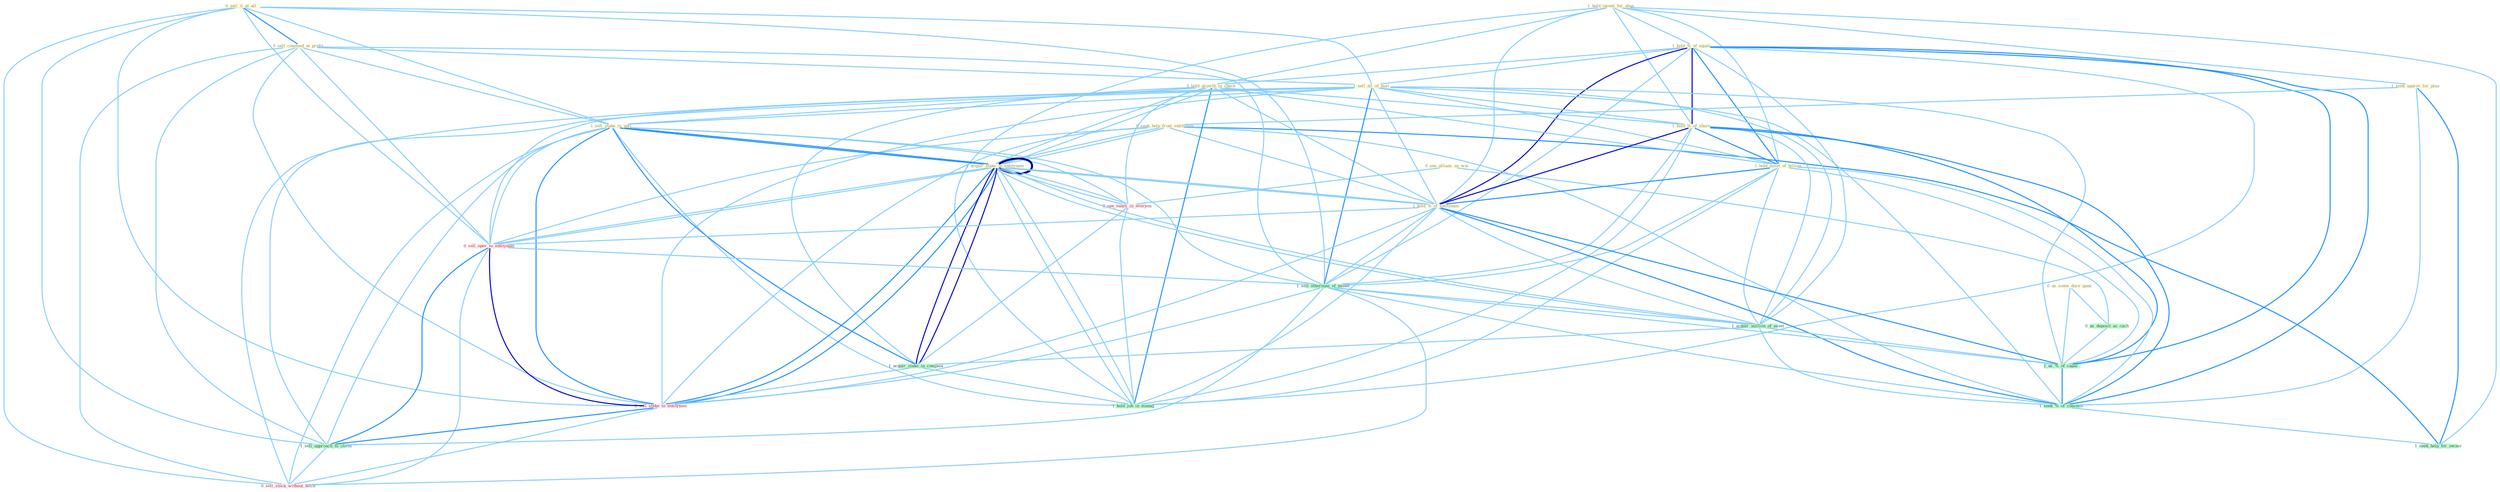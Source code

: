 Graph G{ 
    node
    [shape=polygon,style=filled,width=.5,height=.06,color="#BDFCC9",fixedsize=true,fontsize=4,
    fontcolor="#2f4f4f"];
    {node
    [color="#ffffe0", fontcolor="#8b7d6b"] "0_sell_it_at_all " "1_hold_incent_for_abus " "1_hold_%_of_equiti " "1_seek_approv_for_plan " "0_us_some_dure_quak " "0_seek_help_from_entitynam " "0_sell_commod_at_profit " "0_see_allianc_as_wai " "0_hold_growth_in_check " "1_sell_all_of_busi " "1_sell_stake_in_unit " "1_hold_%_of_share " "1_hold_asset_of_billion " "1_acquir_stake_in_entitynam " "1_hold_%_of_entitynam "}
{node [color="#fff0f5", fontcolor="#b22222"] "0_sell_oper_to_entitynam " "0_see_vaniti_in_everyon " "0_sell_stake_to_entitynam " "0_sell_stock_without_hitch "}
edge [color="#B0E2FF"];

	"0_sell_it_at_all " -- "0_sell_commod_at_profit " [w="2", color="#1e90ff" , len=0.8];
	"0_sell_it_at_all " -- "1_sell_all_of_busi " [w="1", color="#87cefa" ];
	"0_sell_it_at_all " -- "1_sell_stake_in_unit " [w="1", color="#87cefa" ];
	"0_sell_it_at_all " -- "0_sell_oper_to_entitynam " [w="1", color="#87cefa" ];
	"0_sell_it_at_all " -- "1_sell_othernum_of_model " [w="1", color="#87cefa" ];
	"0_sell_it_at_all " -- "0_sell_stake_to_entitynam " [w="1", color="#87cefa" ];
	"0_sell_it_at_all " -- "1_sell_approach_to_client " [w="1", color="#87cefa" ];
	"0_sell_it_at_all " -- "0_sell_stock_without_hitch " [w="1", color="#87cefa" ];
	"1_hold_incent_for_abus " -- "1_hold_%_of_equiti " [w="1", color="#87cefa" ];
	"1_hold_incent_for_abus " -- "1_seek_approv_for_plan " [w="1", color="#87cefa" ];
	"1_hold_incent_for_abus " -- "0_hold_growth_in_check " [w="1", color="#87cefa" ];
	"1_hold_incent_for_abus " -- "1_hold_%_of_share " [w="1", color="#87cefa" ];
	"1_hold_incent_for_abus " -- "1_hold_asset_of_billion " [w="1", color="#87cefa" ];
	"1_hold_incent_for_abus " -- "1_hold_%_of_entitynam " [w="1", color="#87cefa" ];
	"1_hold_incent_for_abus " -- "1_hold_job_in_manag " [w="1", color="#87cefa" ];
	"1_hold_incent_for_abus " -- "1_seek_help_for_owner " [w="1", color="#87cefa" ];
	"1_hold_%_of_equiti " -- "0_hold_growth_in_check " [w="1", color="#87cefa" ];
	"1_hold_%_of_equiti " -- "1_sell_all_of_busi " [w="1", color="#87cefa" ];
	"1_hold_%_of_equiti " -- "1_hold_%_of_share " [w="3", color="#0000cd" , len=0.6];
	"1_hold_%_of_equiti " -- "1_hold_asset_of_billion " [w="2", color="#1e90ff" , len=0.8];
	"1_hold_%_of_equiti " -- "1_hold_%_of_entitynam " [w="3", color="#0000cd" , len=0.6];
	"1_hold_%_of_equiti " -- "1_sell_othernum_of_model " [w="1", color="#87cefa" ];
	"1_hold_%_of_equiti " -- "1_acquir_million_of_asset " [w="1", color="#87cefa" ];
	"1_hold_%_of_equiti " -- "1_us_%_of_capac " [w="2", color="#1e90ff" , len=0.8];
	"1_hold_%_of_equiti " -- "1_hold_job_in_manag " [w="1", color="#87cefa" ];
	"1_hold_%_of_equiti " -- "1_seek_%_of_concern " [w="2", color="#1e90ff" , len=0.8];
	"1_seek_approv_for_plan " -- "0_seek_help_from_entitynam " [w="1", color="#87cefa" ];
	"1_seek_approv_for_plan " -- "1_seek_%_of_concern " [w="1", color="#87cefa" ];
	"1_seek_approv_for_plan " -- "1_seek_help_for_owner " [w="2", color="#1e90ff" , len=0.8];
	"0_us_some_dure_quak " -- "0_us_deposit_as_cach " [w="1", color="#87cefa" ];
	"0_us_some_dure_quak " -- "1_us_%_of_capac " [w="1", color="#87cefa" ];
	"0_seek_help_from_entitynam " -- "1_acquir_stake_in_entitynam " [w="1", color="#87cefa" ];
	"0_seek_help_from_entitynam " -- "1_hold_%_of_entitynam " [w="1", color="#87cefa" ];
	"0_seek_help_from_entitynam " -- "0_sell_oper_to_entitynam " [w="1", color="#87cefa" ];
	"0_seek_help_from_entitynam " -- "1_acquir_stake_in_entitynam " [w="1", color="#87cefa" ];
	"0_seek_help_from_entitynam " -- "0_sell_stake_to_entitynam " [w="1", color="#87cefa" ];
	"0_seek_help_from_entitynam " -- "1_seek_%_of_concern " [w="1", color="#87cefa" ];
	"0_seek_help_from_entitynam " -- "1_seek_help_for_owner " [w="2", color="#1e90ff" , len=0.8];
	"0_sell_commod_at_profit " -- "1_sell_all_of_busi " [w="1", color="#87cefa" ];
	"0_sell_commod_at_profit " -- "1_sell_stake_in_unit " [w="1", color="#87cefa" ];
	"0_sell_commod_at_profit " -- "0_sell_oper_to_entitynam " [w="1", color="#87cefa" ];
	"0_sell_commod_at_profit " -- "1_sell_othernum_of_model " [w="1", color="#87cefa" ];
	"0_sell_commod_at_profit " -- "0_sell_stake_to_entitynam " [w="1", color="#87cefa" ];
	"0_sell_commod_at_profit " -- "1_sell_approach_to_client " [w="1", color="#87cefa" ];
	"0_sell_commod_at_profit " -- "0_sell_stock_without_hitch " [w="1", color="#87cefa" ];
	"0_see_allianc_as_wai " -- "0_see_vaniti_in_everyon " [w="1", color="#87cefa" ];
	"0_see_allianc_as_wai " -- "0_us_deposit_as_cach " [w="1", color="#87cefa" ];
	"0_hold_growth_in_check " -- "1_sell_stake_in_unit " [w="1", color="#87cefa" ];
	"0_hold_growth_in_check " -- "1_hold_%_of_share " [w="1", color="#87cefa" ];
	"0_hold_growth_in_check " -- "1_hold_asset_of_billion " [w="1", color="#87cefa" ];
	"0_hold_growth_in_check " -- "1_acquir_stake_in_entitynam " [w="1", color="#87cefa" ];
	"0_hold_growth_in_check " -- "1_hold_%_of_entitynam " [w="1", color="#87cefa" ];
	"0_hold_growth_in_check " -- "0_see_vaniti_in_everyon " [w="1", color="#87cefa" ];
	"0_hold_growth_in_check " -- "1_acquir_stake_in_entitynam " [w="1", color="#87cefa" ];
	"0_hold_growth_in_check " -- "1_acquir_stake_in_compani " [w="1", color="#87cefa" ];
	"0_hold_growth_in_check " -- "1_hold_job_in_manag " [w="2", color="#1e90ff" , len=0.8];
	"1_sell_all_of_busi " -- "1_sell_stake_in_unit " [w="1", color="#87cefa" ];
	"1_sell_all_of_busi " -- "1_hold_%_of_share " [w="1", color="#87cefa" ];
	"1_sell_all_of_busi " -- "1_hold_asset_of_billion " [w="1", color="#87cefa" ];
	"1_sell_all_of_busi " -- "1_hold_%_of_entitynam " [w="1", color="#87cefa" ];
	"1_sell_all_of_busi " -- "0_sell_oper_to_entitynam " [w="1", color="#87cefa" ];
	"1_sell_all_of_busi " -- "1_sell_othernum_of_model " [w="2", color="#1e90ff" , len=0.8];
	"1_sell_all_of_busi " -- "1_acquir_million_of_asset " [w="1", color="#87cefa" ];
	"1_sell_all_of_busi " -- "0_sell_stake_to_entitynam " [w="1", color="#87cefa" ];
	"1_sell_all_of_busi " -- "1_us_%_of_capac " [w="1", color="#87cefa" ];
	"1_sell_all_of_busi " -- "1_sell_approach_to_client " [w="1", color="#87cefa" ];
	"1_sell_all_of_busi " -- "0_sell_stock_without_hitch " [w="1", color="#87cefa" ];
	"1_sell_all_of_busi " -- "1_seek_%_of_concern " [w="1", color="#87cefa" ];
	"1_sell_stake_in_unit " -- "1_acquir_stake_in_entitynam " [w="2", color="#1e90ff" , len=0.8];
	"1_sell_stake_in_unit " -- "0_sell_oper_to_entitynam " [w="1", color="#87cefa" ];
	"1_sell_stake_in_unit " -- "1_sell_othernum_of_model " [w="1", color="#87cefa" ];
	"1_sell_stake_in_unit " -- "0_see_vaniti_in_everyon " [w="1", color="#87cefa" ];
	"1_sell_stake_in_unit " -- "1_acquir_stake_in_entitynam " [w="2", color="#1e90ff" , len=0.8];
	"1_sell_stake_in_unit " -- "1_acquir_stake_in_compani " [w="2", color="#1e90ff" , len=0.8];
	"1_sell_stake_in_unit " -- "0_sell_stake_to_entitynam " [w="2", color="#1e90ff" , len=0.8];
	"1_sell_stake_in_unit " -- "1_sell_approach_to_client " [w="1", color="#87cefa" ];
	"1_sell_stake_in_unit " -- "1_hold_job_in_manag " [w="1", color="#87cefa" ];
	"1_sell_stake_in_unit " -- "0_sell_stock_without_hitch " [w="1", color="#87cefa" ];
	"1_hold_%_of_share " -- "1_hold_asset_of_billion " [w="2", color="#1e90ff" , len=0.8];
	"1_hold_%_of_share " -- "1_hold_%_of_entitynam " [w="3", color="#0000cd" , len=0.6];
	"1_hold_%_of_share " -- "1_sell_othernum_of_model " [w="1", color="#87cefa" ];
	"1_hold_%_of_share " -- "1_acquir_million_of_asset " [w="1", color="#87cefa" ];
	"1_hold_%_of_share " -- "1_us_%_of_capac " [w="2", color="#1e90ff" , len=0.8];
	"1_hold_%_of_share " -- "1_hold_job_in_manag " [w="1", color="#87cefa" ];
	"1_hold_%_of_share " -- "1_seek_%_of_concern " [w="2", color="#1e90ff" , len=0.8];
	"1_hold_asset_of_billion " -- "1_hold_%_of_entitynam " [w="2", color="#1e90ff" , len=0.8];
	"1_hold_asset_of_billion " -- "1_sell_othernum_of_model " [w="1", color="#87cefa" ];
	"1_hold_asset_of_billion " -- "1_acquir_million_of_asset " [w="1", color="#87cefa" ];
	"1_hold_asset_of_billion " -- "1_us_%_of_capac " [w="1", color="#87cefa" ];
	"1_hold_asset_of_billion " -- "1_hold_job_in_manag " [w="1", color="#87cefa" ];
	"1_hold_asset_of_billion " -- "1_seek_%_of_concern " [w="1", color="#87cefa" ];
	"1_acquir_stake_in_entitynam " -- "1_hold_%_of_entitynam " [w="1", color="#87cefa" ];
	"1_acquir_stake_in_entitynam " -- "0_sell_oper_to_entitynam " [w="1", color="#87cefa" ];
	"1_acquir_stake_in_entitynam " -- "0_see_vaniti_in_everyon " [w="1", color="#87cefa" ];
	"1_acquir_stake_in_entitynam " -- "1_acquir_million_of_asset " [w="1", color="#87cefa" ];
	"1_acquir_stake_in_entitynam " -- "1_acquir_stake_in_entitynam " [w="4", style=bold, color="#000080", len=0.4];
	"1_acquir_stake_in_entitynam " -- "1_acquir_stake_in_compani " [w="3", color="#0000cd" , len=0.6];
	"1_acquir_stake_in_entitynam " -- "0_sell_stake_to_entitynam " [w="2", color="#1e90ff" , len=0.8];
	"1_acquir_stake_in_entitynam " -- "1_hold_job_in_manag " [w="1", color="#87cefa" ];
	"1_hold_%_of_entitynam " -- "0_sell_oper_to_entitynam " [w="1", color="#87cefa" ];
	"1_hold_%_of_entitynam " -- "1_sell_othernum_of_model " [w="1", color="#87cefa" ];
	"1_hold_%_of_entitynam " -- "1_acquir_million_of_asset " [w="1", color="#87cefa" ];
	"1_hold_%_of_entitynam " -- "1_acquir_stake_in_entitynam " [w="1", color="#87cefa" ];
	"1_hold_%_of_entitynam " -- "0_sell_stake_to_entitynam " [w="1", color="#87cefa" ];
	"1_hold_%_of_entitynam " -- "1_us_%_of_capac " [w="2", color="#1e90ff" , len=0.8];
	"1_hold_%_of_entitynam " -- "1_hold_job_in_manag " [w="1", color="#87cefa" ];
	"1_hold_%_of_entitynam " -- "1_seek_%_of_concern " [w="2", color="#1e90ff" , len=0.8];
	"0_sell_oper_to_entitynam " -- "1_sell_othernum_of_model " [w="1", color="#87cefa" ];
	"0_sell_oper_to_entitynam " -- "1_acquir_stake_in_entitynam " [w="1", color="#87cefa" ];
	"0_sell_oper_to_entitynam " -- "0_sell_stake_to_entitynam " [w="3", color="#0000cd" , len=0.6];
	"0_sell_oper_to_entitynam " -- "1_sell_approach_to_client " [w="2", color="#1e90ff" , len=0.8];
	"0_sell_oper_to_entitynam " -- "0_sell_stock_without_hitch " [w="1", color="#87cefa" ];
	"1_sell_othernum_of_model " -- "1_acquir_million_of_asset " [w="1", color="#87cefa" ];
	"1_sell_othernum_of_model " -- "0_sell_stake_to_entitynam " [w="1", color="#87cefa" ];
	"1_sell_othernum_of_model " -- "1_us_%_of_capac " [w="1", color="#87cefa" ];
	"1_sell_othernum_of_model " -- "1_sell_approach_to_client " [w="1", color="#87cefa" ];
	"1_sell_othernum_of_model " -- "0_sell_stock_without_hitch " [w="1", color="#87cefa" ];
	"1_sell_othernum_of_model " -- "1_seek_%_of_concern " [w="1", color="#87cefa" ];
	"0_see_vaniti_in_everyon " -- "1_acquir_stake_in_entitynam " [w="1", color="#87cefa" ];
	"0_see_vaniti_in_everyon " -- "1_acquir_stake_in_compani " [w="1", color="#87cefa" ];
	"0_see_vaniti_in_everyon " -- "1_hold_job_in_manag " [w="1", color="#87cefa" ];
	"1_acquir_million_of_asset " -- "1_acquir_stake_in_entitynam " [w="1", color="#87cefa" ];
	"1_acquir_million_of_asset " -- "1_acquir_stake_in_compani " [w="1", color="#87cefa" ];
	"1_acquir_million_of_asset " -- "1_us_%_of_capac " [w="1", color="#87cefa" ];
	"1_acquir_million_of_asset " -- "1_seek_%_of_concern " [w="1", color="#87cefa" ];
	"0_us_deposit_as_cach " -- "1_us_%_of_capac " [w="1", color="#87cefa" ];
	"1_acquir_stake_in_entitynam " -- "1_acquir_stake_in_compani " [w="3", color="#0000cd" , len=0.6];
	"1_acquir_stake_in_entitynam " -- "0_sell_stake_to_entitynam " [w="2", color="#1e90ff" , len=0.8];
	"1_acquir_stake_in_entitynam " -- "1_hold_job_in_manag " [w="1", color="#87cefa" ];
	"1_acquir_stake_in_compani " -- "0_sell_stake_to_entitynam " [w="1", color="#87cefa" ];
	"1_acquir_stake_in_compani " -- "1_hold_job_in_manag " [w="1", color="#87cefa" ];
	"0_sell_stake_to_entitynam " -- "1_sell_approach_to_client " [w="2", color="#1e90ff" , len=0.8];
	"0_sell_stake_to_entitynam " -- "0_sell_stock_without_hitch " [w="1", color="#87cefa" ];
	"1_us_%_of_capac " -- "1_seek_%_of_concern " [w="2", color="#1e90ff" , len=0.8];
	"1_sell_approach_to_client " -- "0_sell_stock_without_hitch " [w="1", color="#87cefa" ];
	"1_seek_%_of_concern " -- "1_seek_help_for_owner " [w="1", color="#87cefa" ];
}